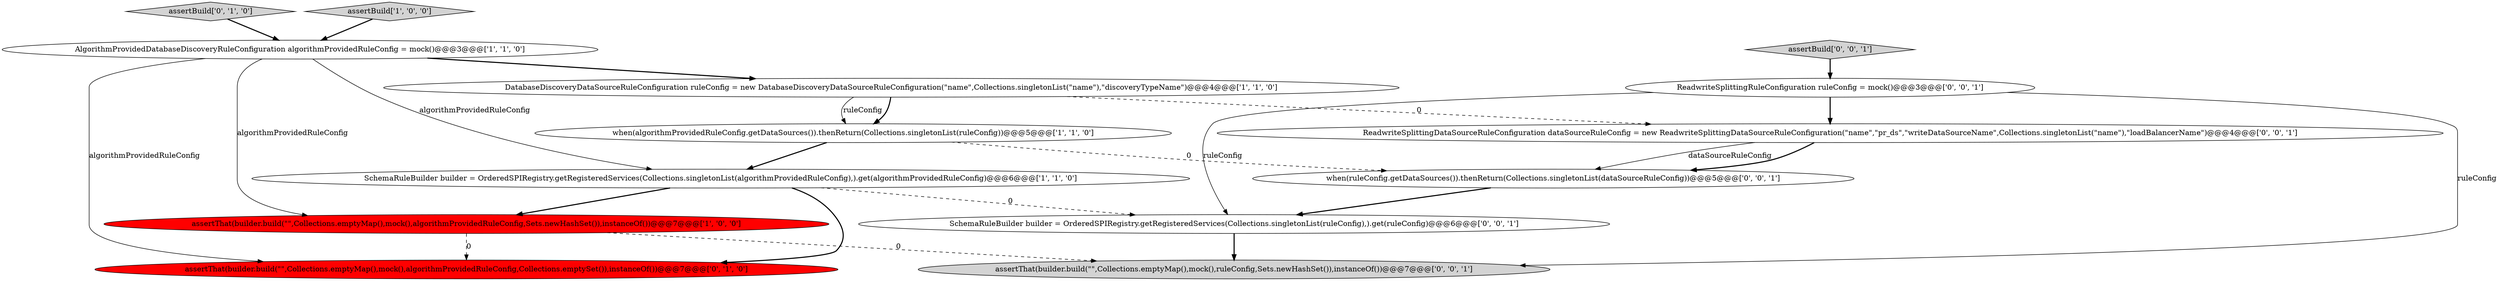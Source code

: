 digraph {
1 [style = filled, label = "assertThat(builder.build(\"\",Collections.emptyMap(),mock(),algorithmProvidedRuleConfig,Sets.newHashSet()),instanceOf())@@@7@@@['1', '0', '0']", fillcolor = red, shape = ellipse image = "AAA1AAABBB1BBB"];
5 [style = filled, label = "AlgorithmProvidedDatabaseDiscoveryRuleConfiguration algorithmProvidedRuleConfig = mock()@@@3@@@['1', '1', '0']", fillcolor = white, shape = ellipse image = "AAA0AAABBB1BBB"];
12 [style = filled, label = "assertBuild['0', '0', '1']", fillcolor = lightgray, shape = diamond image = "AAA0AAABBB3BBB"];
0 [style = filled, label = "when(algorithmProvidedRuleConfig.getDataSources()).thenReturn(Collections.singletonList(ruleConfig))@@@5@@@['1', '1', '0']", fillcolor = white, shape = ellipse image = "AAA0AAABBB1BBB"];
8 [style = filled, label = "SchemaRuleBuilder builder = OrderedSPIRegistry.getRegisteredServices(Collections.singletonList(ruleConfig),).get(ruleConfig)@@@6@@@['0', '0', '1']", fillcolor = white, shape = ellipse image = "AAA0AAABBB3BBB"];
2 [style = filled, label = "SchemaRuleBuilder builder = OrderedSPIRegistry.getRegisteredServices(Collections.singletonList(algorithmProvidedRuleConfig),).get(algorithmProvidedRuleConfig)@@@6@@@['1', '1', '0']", fillcolor = white, shape = ellipse image = "AAA0AAABBB1BBB"];
7 [style = filled, label = "assertBuild['0', '1', '0']", fillcolor = lightgray, shape = diamond image = "AAA0AAABBB2BBB"];
13 [style = filled, label = "ReadwriteSplittingRuleConfiguration ruleConfig = mock()@@@3@@@['0', '0', '1']", fillcolor = white, shape = ellipse image = "AAA0AAABBB3BBB"];
11 [style = filled, label = "ReadwriteSplittingDataSourceRuleConfiguration dataSourceRuleConfig = new ReadwriteSplittingDataSourceRuleConfiguration(\"name\",\"pr_ds\",\"writeDataSourceName\",Collections.singletonList(\"name\"),\"loadBalancerName\")@@@4@@@['0', '0', '1']", fillcolor = white, shape = ellipse image = "AAA0AAABBB3BBB"];
6 [style = filled, label = "assertThat(builder.build(\"\",Collections.emptyMap(),mock(),algorithmProvidedRuleConfig,Collections.emptySet()),instanceOf())@@@7@@@['0', '1', '0']", fillcolor = red, shape = ellipse image = "AAA1AAABBB2BBB"];
4 [style = filled, label = "assertBuild['1', '0', '0']", fillcolor = lightgray, shape = diamond image = "AAA0AAABBB1BBB"];
9 [style = filled, label = "when(ruleConfig.getDataSources()).thenReturn(Collections.singletonList(dataSourceRuleConfig))@@@5@@@['0', '0', '1']", fillcolor = white, shape = ellipse image = "AAA0AAABBB3BBB"];
10 [style = filled, label = "assertThat(builder.build(\"\",Collections.emptyMap(),mock(),ruleConfig,Sets.newHashSet()),instanceOf())@@@7@@@['0', '0', '1']", fillcolor = lightgray, shape = ellipse image = "AAA0AAABBB3BBB"];
3 [style = filled, label = "DatabaseDiscoveryDataSourceRuleConfiguration ruleConfig = new DatabaseDiscoveryDataSourceRuleConfiguration(\"name\",Collections.singletonList(\"name\"),\"discoveryTypeName\")@@@4@@@['1', '1', '0']", fillcolor = white, shape = ellipse image = "AAA0AAABBB1BBB"];
5->3 [style = bold, label=""];
8->10 [style = bold, label=""];
11->9 [style = solid, label="dataSourceRuleConfig"];
2->6 [style = bold, label=""];
2->1 [style = bold, label=""];
0->2 [style = bold, label=""];
13->10 [style = solid, label="ruleConfig"];
5->6 [style = solid, label="algorithmProvidedRuleConfig"];
1->10 [style = dashed, label="0"];
11->9 [style = bold, label=""];
9->8 [style = bold, label=""];
2->8 [style = dashed, label="0"];
13->11 [style = bold, label=""];
3->0 [style = bold, label=""];
12->13 [style = bold, label=""];
7->5 [style = bold, label=""];
5->2 [style = solid, label="algorithmProvidedRuleConfig"];
1->6 [style = dashed, label="0"];
5->1 [style = solid, label="algorithmProvidedRuleConfig"];
13->8 [style = solid, label="ruleConfig"];
0->9 [style = dashed, label="0"];
4->5 [style = bold, label=""];
3->11 [style = dashed, label="0"];
3->0 [style = solid, label="ruleConfig"];
}
